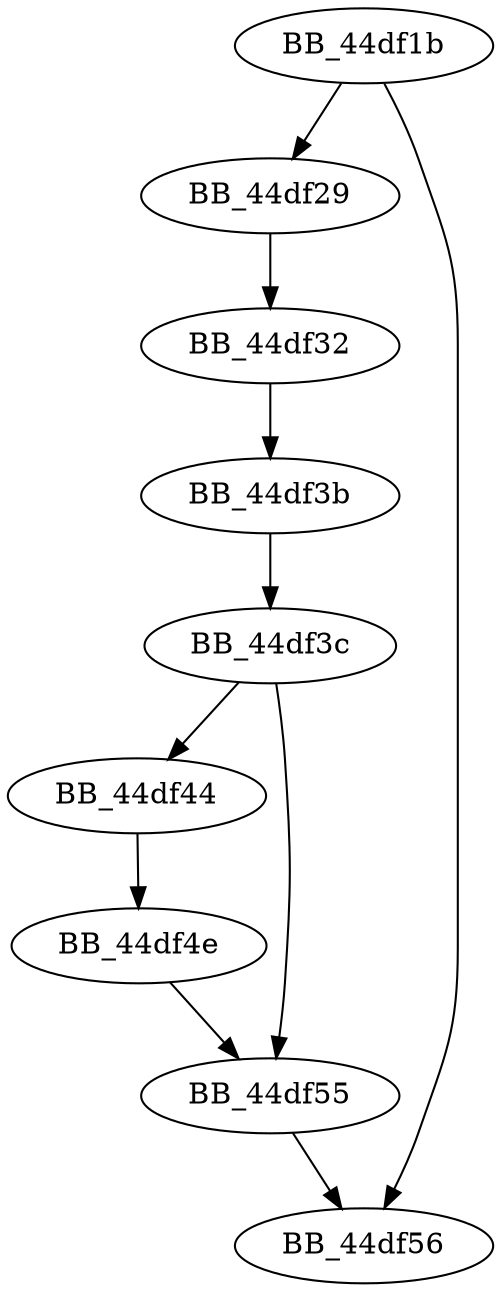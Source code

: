 DiGraph sub_44DF1B{
BB_44df1b->BB_44df29
BB_44df1b->BB_44df56
BB_44df29->BB_44df32
BB_44df32->BB_44df3b
BB_44df3b->BB_44df3c
BB_44df3c->BB_44df44
BB_44df3c->BB_44df55
BB_44df44->BB_44df4e
BB_44df4e->BB_44df55
BB_44df55->BB_44df56
}
